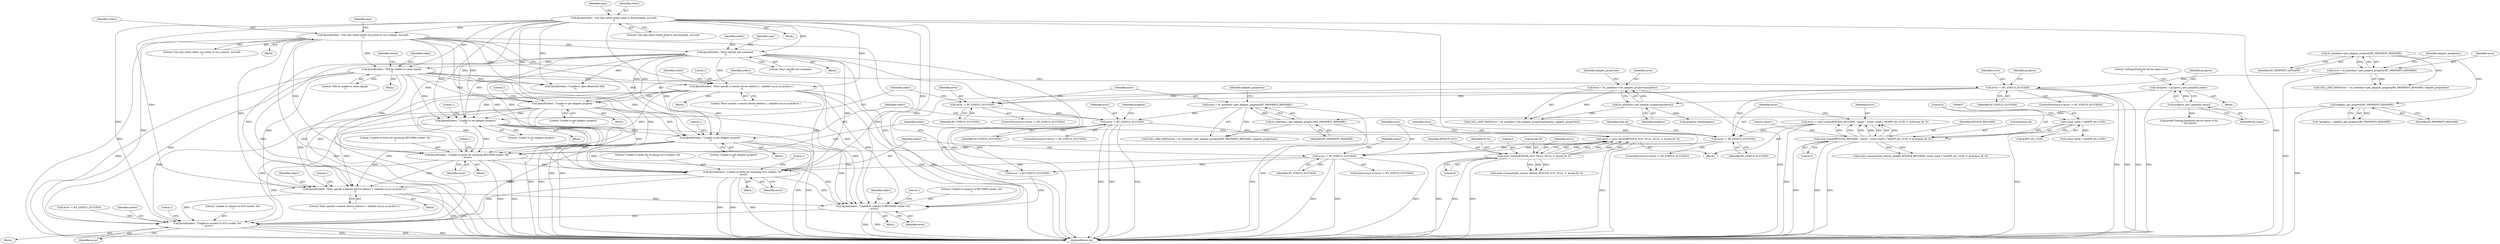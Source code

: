 digraph "0_Android_37c88107679d36c419572732b4af6e18bb2f7dce_6@API" {
"1000474" [label="(Call,fprintf(stderr, \"Unable to listen for incoming SCO sockets: %d\n\", error))"];
"1000376" [label="(Call,fprintf(stderr, \"Unable to set adapter property\n\"))"];
"1000178" [label="(Call,fprintf(stderr, \"Will be unable to catch signals\n\"))"];
"1000120" [label="(Call,fprintf(stderr, \"Can only select either bond or discoverable, not both\n\"))"];
"1000132" [label="(Call,fprintf(stderr, \"Can only select either sco_listen or sco_connect, not both\n\"))"];
"1000164" [label="(Call,fprintf(stderr, \"Must specify one command\n\"))"];
"1000261" [label="(Call,fprintf(stderr, \"Must specify a remote device address [ --bdaddr=xx:yy:zz:aa:bb:cc ]\n\"))"];
"1000322" [label="(Call,fprintf(stderr, \"Unable to get adapter property\n\"))"];
"1000392" [label="(Call,fprintf(stderr, \"Unable to get adapter property\n\"))"];
"1000449" [label="(Call,fprintf(stderr, \"Unable to listen for incoming RFCOMM socket: %d\n\", error))"];
"1000445" [label="(Call,error != BT_STATUS_SUCCESS)"];
"1000431" [label="(Call,error = sock->listen(BTSOCK_RFCOMM, \"meow\", (const uint8_t *)&HFP_AG_UUID, 0, &rfcomm_fd, 0))"];
"1000433" [label="(Call,sock->listen(BTSOCK_RFCOMM, \"meow\", (const uint8_t *)&HFP_AG_UUID, 0, &rfcomm_fd, 0))"];
"1000436" [label="(Call,(const uint8_t *)&HFP_AG_UUID)"];
"1000388" [label="(Call,error != BT_STATUS_SUCCESS)"];
"1000382" [label="(Call,error = bt_interface->get_adapter_property(BT_PROPERTY_BDNAME))"];
"1000384" [label="(Call,bt_interface->get_adapter_property(BT_PROPERTY_BDNAME))"];
"1000330" [label="(Call,adapter_get_property(BT_PROPERTY_BDNAME))"];
"1000314" [label="(Call,bt_interface->get_adapter_property(BT_PROPERTY_BDNAME))"];
"1000372" [label="(Call,error != BT_STATUS_SUCCESS)"];
"1000366" [label="(Call,error = bt_interface->set_adapter_property(property))"];
"1000368" [label="(Call,bt_interface->set_adapter_property(property))"];
"1000357" [label="(Call,*property = property_new_name(bd_name))"];
"1000359" [label="(Call,property_new_name(bd_name))"];
"1000318" [label="(Call,error != BT_STATUS_SUCCESS)"];
"1000312" [label="(Call,error = bt_interface->get_adapter_property(BT_PROPERTY_BDNAME))"];
"1000470" [label="(Call,error != BT_STATUS_SUCCESS)"];
"1000459" [label="(Call,error = sock->listen(BTSOCK_SCO, NULL, NULL, 5, &sock_fd, 0))"];
"1000461" [label="(Call,sock->listen(BTSOCK_SCO, NULL, NULL, 5, &sock_fd, 0))"];
"1000493" [label="(Call,fprintf(stderr, \"Must specify a remote device address [ --bdaddr=xx:yy:zz:aa:bb:cc ]\n\"))"];
"1000533" [label="(Call,fprintf(stderr, \"Unable to connect to RFCOMM socket: %d.\n\", error))"];
"1000564" [label="(Call,fprintf(stderr, \"Unable to connect to SCO socket: %d.\n\", error))"];
"1000177" [label="(Block,)"];
"1000383" [label="(Identifier,error)"];
"1000435" [label="(Literal,\"meow\")"];
"1000321" [label="(Block,)"];
"1000494" [label="(Identifier,stderr)"];
"1000452" [label="(Identifier,error)"];
"1000322" [label="(Call,fprintf(stderr, \"Unable to get adapter property\n\"))"];
"1000314" [label="(Call,bt_interface->get_adapter_property(BT_PROPERTY_BDNAME))"];
"1000432" [label="(Identifier,error)"];
"1000481" [label="(Identifier,stdout)"];
"1000495" [label="(Literal,\"Must specify a remote device address [ --bdaddr=xx:yy:zz:aa:bb:cc ]\n\")"];
"1000262" [label="(Identifier,stderr)"];
"1000133" [label="(Identifier,stderr)"];
"1000433" [label="(Call,sock->listen(BTSOCK_RFCOMM, \"meow\", (const uint8_t *)&HFP_AG_UUID, 0, &rfcomm_fd, 0))"];
"1000331" [label="(Identifier,BT_PROPERTY_BDNAME)"];
"1000463" [label="(Identifier,NULL)"];
"1000178" [label="(Call,fprintf(stderr, \"Will be unable to catch signals\n\"))"];
"1000137" [label="(Identifier,argv)"];
"1000567" [label="(Identifier,error)"];
"1000516" [label="(Call,sock->connect(&bt_remote_bdaddr, BTSOCK_RFCOMM, (const uint8_t *)&HFP_AG_UUID, 0, &rfcomm_fd, 0))"];
"1000370" [label="(Identifier,adapter_properties)"];
"1000134" [label="(Literal,\"Can only select either sco_listen or sco_connect, not both\n\")"];
"1000472" [label="(Identifier,BT_STATUS_SUCCESS)"];
"1000132" [label="(Call,fprintf(stderr, \"Can only select either sco_listen or sco_connect, not both\n\"))"];
"1000317" [label="(ControlStructure,if (error != BT_STATUS_SUCCESS))"];
"1000120" [label="(Call,fprintf(stderr, \"Can only select either bond or discoverable, not both\n\"))"];
"1000319" [label="(Identifier,error)"];
"1000371" [label="(ControlStructure,if (error != BT_STATUS_SUCCESS))"];
"1000550" [label="(Call,sock->connect(&bt_remote_bdaddr, BTSOCK_SCO, NULL, 5, &sock_fd, 0))"];
"1000316" [label="(Identifier,adapter_properties)"];
"1000311" [label="(Call,CALL_AND_WAIT(error = bt_interface->get_adapter_property(BT_PROPERTY_BDNAME), adapter_properties))"];
"1000381" [label="(Call,CALL_AND_WAIT(error = bt_interface->get_adapter_property(BT_PROPERTY_BDNAME), adapter_properties))"];
"1000377" [label="(Identifier,stderr)"];
"1000445" [label="(Call,error != BT_STATUS_SUCCESS)"];
"1000328" [label="(Call,*property = adapter_get_property(BT_PROPERTY_BDNAME))"];
"1000394" [label="(Literal,\"Unable to get adapter property\n\")"];
"1000465" [label="(Literal,5)"];
"1000323" [label="(Identifier,stderr)"];
"1000450" [label="(Identifier,stderr)"];
"1000536" [label="(Identifier,error)"];
"1000403" [label="(Block,)"];
"1000179" [label="(Identifier,stderr)"];
"1000329" [label="(Identifier,property)"];
"1000474" [label="(Call,fprintf(stderr, \"Unable to listen for incoming SCO sockets: %d\n\", error))"];
"1000393" [label="(Identifier,stderr)"];
"1000180" [label="(Literal,\"Will be unable to catch signals\n\")"];
"1000529" [label="(Call,error != BT_STATUS_SUCCESS)"];
"1000446" [label="(Identifier,error)"];
"1000125" [label="(Identifier,argv)"];
"1000560" [label="(Call,error != BT_STATUS_SUCCESS)"];
"1000451" [label="(Literal,\"Unable to listen for incoming RFCOMM socket: %d\n\")"];
"1000398" [label="(Identifier,property)"];
"1000434" [label="(Identifier,BTSOCK_RFCOMM)"];
"1000313" [label="(Identifier,error)"];
"1000479" [label="(Literal,1)"];
"1000466" [label="(Call,&sock_fd)"];
"1000470" [label="(Call,error != BT_STATUS_SUCCESS)"];
"1000131" [label="(Block,)"];
"1000476" [label="(Literal,\"Unable to listen for incoming SCO sockets: %d\n\")"];
"1000440" [label="(Literal,0)"];
"1000459" [label="(Call,error = sock->listen(BTSOCK_SCO, NULL, NULL, 5, &sock_fd, 0))"];
"1000462" [label="(Identifier,BTSOCK_SCO)"];
"1000261" [label="(Call,fprintf(stderr, \"Must specify a remote device address [ --bdaddr=xx:yy:zz:aa:bb:cc ]\n\"))"];
"1000358" [label="(Identifier,property)"];
"1000469" [label="(ControlStructure,if (error != BT_STATUS_SUCCESS))"];
"1000473" [label="(Block,)"];
"1000533" [label="(Call,fprintf(stderr, \"Unable to connect to RFCOMM socket: %d.\n\", error))"];
"1000538" [label="(Literal,1)"];
"1000438" [label="(Call,&HFP_AG_UUID)"];
"1000475" [label="(Identifier,stderr)"];
"1000367" [label="(Identifier,error)"];
"1000535" [label="(Literal,\"Unable to connect to RFCOMM socket: %d.\n\")"];
"1000376" [label="(Call,fprintf(stderr, \"Unable to set adapter property\n\"))"];
"1000460" [label="(Identifier,error)"];
"1000532" [label="(Block,)"];
"1000392" [label="(Call,fprintf(stderr, \"Unable to get adapter property\n\"))"];
"1000389" [label="(Identifier,error)"];
"1000441" [label="(Call,&rfcomm_fd)"];
"1000260" [label="(Block,)"];
"1000397" [label="(Call,property_free(property))"];
"1000122" [label="(Literal,\"Can only select either bond or discoverable, not both\n\")"];
"1000380" [label="(Literal,1)"];
"1000318" [label="(Call,error != BT_STATUS_SUCCESS)"];
"1000324" [label="(Literal,\"Unable to get adapter property\n\")"];
"1000563" [label="(Block,)"];
"1000375" [label="(Block,)"];
"1000493" [label="(Call,fprintf(stderr, \"Must specify a remote device address [ --bdaddr=xx:yy:zz:aa:bb:cc ]\n\"))"];
"1000457" [label="(Identifier,sock_fd)"];
"1000444" [label="(ControlStructure,if (error != BT_STATUS_SUCCESS))"];
"1000565" [label="(Identifier,stderr)"];
"1000385" [label="(Identifier,BT_PROPERTY_BDNAME)"];
"1000520" [label="(Call,(const uint8_t *)&HFP_AG_UUID)"];
"1000569" [label="(Literal,1)"];
"1000315" [label="(Identifier,BT_PROPERTY_BDNAME)"];
"1000362" [label="(Literal,\"Setting bluetooth device name to:%s\n\")"];
"1000330" [label="(Call,adapter_get_property(BT_PROPERTY_BDNAME))"];
"1000366" [label="(Call,error = bt_interface->set_adapter_property(property))"];
"1000566" [label="(Literal,\"Unable to connect to SCO socket: %d.\n\")"];
"1000326" [label="(Literal,1)"];
"1000454" [label="(Literal,1)"];
"1000368" [label="(Call,bt_interface->set_adapter_property(property))"];
"1000391" [label="(Block,)"];
"1000492" [label="(Block,)"];
"1000121" [label="(Identifier,stderr)"];
"1000265" [label="(Literal,1)"];
"1000360" [label="(Identifier,bd_name)"];
"1000431" [label="(Call,error = sock->listen(BTSOCK_RFCOMM, \"meow\", (const uint8_t *)&HFP_AG_UUID, 0, &rfcomm_fd, 0))"];
"1000384" [label="(Call,bt_interface->get_adapter_property(BT_PROPERTY_BDNAME))"];
"1000497" [label="(Literal,1)"];
"1000382" [label="(Call,error = bt_interface->get_adapter_property(BT_PROPERTY_BDNAME))"];
"1000189" [label="(Call,fprintf(stderr, \"Unable to open Bluetooth HAL.\n\"))"];
"1000390" [label="(Identifier,BT_STATUS_SUCCESS)"];
"1000182" [label="(Identifier,stdout)"];
"1000349" [label="(Block,)"];
"1000165" [label="(Identifier,stderr)"];
"1000164" [label="(Call,fprintf(stderr, \"Must specify one command\n\"))"];
"1000357" [label="(Call,*property = property_new_name(bd_name))"];
"1000373" [label="(Identifier,error)"];
"1000169" [label="(Identifier,argv)"];
"1000436" [label="(Call,(const uint8_t *)&HFP_AG_UUID)"];
"1000263" [label="(Literal,\"Must specify a remote device address [ --bdaddr=xx:yy:zz:aa:bb:cc ]\n\")"];
"1000388" [label="(Call,error != BT_STATUS_SUCCESS)"];
"1000166" [label="(Literal,\"Must specify one command\n\")"];
"1000448" [label="(Block,)"];
"1000387" [label="(ControlStructure,if (error != BT_STATUS_SUCCESS))"];
"1000365" [label="(Call,CALL_AND_WAIT(error = bt_interface->set_adapter_property(property), adapter_properties))"];
"1000464" [label="(Identifier,NULL)"];
"1000471" [label="(Identifier,error)"];
"1000386" [label="(Identifier,adapter_properties)"];
"1000361" [label="(Call,printf(\"Setting bluetooth device name to:%s\n\", bd_name))"];
"1000564" [label="(Call,fprintf(stderr, \"Unable to connect to SCO socket: %d.\n\", error))"];
"1000461" [label="(Call,sock->listen(BTSOCK_SCO, NULL, NULL, 5, &sock_fd, 0))"];
"1000468" [label="(Literal,0)"];
"1000447" [label="(Identifier,BT_STATUS_SUCCESS)"];
"1000369" [label="(Identifier,property)"];
"1000372" [label="(Call,error != BT_STATUS_SUCCESS)"];
"1000374" [label="(Identifier,BT_STATUS_SUCCESS)"];
"1000477" [label="(Identifier,error)"];
"1000396" [label="(Literal,1)"];
"1000449" [label="(Call,fprintf(stderr, \"Unable to listen for incoming RFCOMM socket: %d\n\", error))"];
"1000312" [label="(Call,error = bt_interface->get_adapter_property(BT_PROPERTY_BDNAME))"];
"1000359" [label="(Call,property_new_name(bd_name))"];
"1000578" [label="(MethodReturn,int)"];
"1000378" [label="(Literal,\"Unable to set adapter property\n\")"];
"1000320" [label="(Identifier,BT_STATUS_SUCCESS)"];
"1000534" [label="(Identifier,stderr)"];
"1000443" [label="(Literal,0)"];
"1000119" [label="(Block,)"];
"1000163" [label="(Block,)"];
"1000474" -> "1000473"  [label="AST: "];
"1000474" -> "1000477"  [label="CFG: "];
"1000475" -> "1000474"  [label="AST: "];
"1000476" -> "1000474"  [label="AST: "];
"1000477" -> "1000474"  [label="AST: "];
"1000479" -> "1000474"  [label="CFG: "];
"1000474" -> "1000578"  [label="DDG: "];
"1000474" -> "1000578"  [label="DDG: "];
"1000474" -> "1000578"  [label="DDG: "];
"1000376" -> "1000474"  [label="DDG: "];
"1000178" -> "1000474"  [label="DDG: "];
"1000392" -> "1000474"  [label="DDG: "];
"1000449" -> "1000474"  [label="DDG: "];
"1000120" -> "1000474"  [label="DDG: "];
"1000132" -> "1000474"  [label="DDG: "];
"1000261" -> "1000474"  [label="DDG: "];
"1000322" -> "1000474"  [label="DDG: "];
"1000164" -> "1000474"  [label="DDG: "];
"1000470" -> "1000474"  [label="DDG: "];
"1000474" -> "1000493"  [label="DDG: "];
"1000474" -> "1000533"  [label="DDG: "];
"1000474" -> "1000564"  [label="DDG: "];
"1000376" -> "1000375"  [label="AST: "];
"1000376" -> "1000378"  [label="CFG: "];
"1000377" -> "1000376"  [label="AST: "];
"1000378" -> "1000376"  [label="AST: "];
"1000380" -> "1000376"  [label="CFG: "];
"1000376" -> "1000578"  [label="DDG: "];
"1000376" -> "1000578"  [label="DDG: "];
"1000178" -> "1000376"  [label="DDG: "];
"1000120" -> "1000376"  [label="DDG: "];
"1000132" -> "1000376"  [label="DDG: "];
"1000261" -> "1000376"  [label="DDG: "];
"1000322" -> "1000376"  [label="DDG: "];
"1000164" -> "1000376"  [label="DDG: "];
"1000376" -> "1000392"  [label="DDG: "];
"1000376" -> "1000449"  [label="DDG: "];
"1000376" -> "1000493"  [label="DDG: "];
"1000376" -> "1000533"  [label="DDG: "];
"1000376" -> "1000564"  [label="DDG: "];
"1000178" -> "1000177"  [label="AST: "];
"1000178" -> "1000180"  [label="CFG: "];
"1000179" -> "1000178"  [label="AST: "];
"1000180" -> "1000178"  [label="AST: "];
"1000182" -> "1000178"  [label="CFG: "];
"1000178" -> "1000578"  [label="DDG: "];
"1000178" -> "1000578"  [label="DDG: "];
"1000120" -> "1000178"  [label="DDG: "];
"1000132" -> "1000178"  [label="DDG: "];
"1000164" -> "1000178"  [label="DDG: "];
"1000178" -> "1000189"  [label="DDG: "];
"1000178" -> "1000261"  [label="DDG: "];
"1000178" -> "1000322"  [label="DDG: "];
"1000178" -> "1000392"  [label="DDG: "];
"1000178" -> "1000449"  [label="DDG: "];
"1000178" -> "1000493"  [label="DDG: "];
"1000178" -> "1000533"  [label="DDG: "];
"1000178" -> "1000564"  [label="DDG: "];
"1000120" -> "1000119"  [label="AST: "];
"1000120" -> "1000122"  [label="CFG: "];
"1000121" -> "1000120"  [label="AST: "];
"1000122" -> "1000120"  [label="AST: "];
"1000125" -> "1000120"  [label="CFG: "];
"1000120" -> "1000578"  [label="DDG: "];
"1000120" -> "1000578"  [label="DDG: "];
"1000120" -> "1000132"  [label="DDG: "];
"1000120" -> "1000164"  [label="DDG: "];
"1000120" -> "1000189"  [label="DDG: "];
"1000120" -> "1000261"  [label="DDG: "];
"1000120" -> "1000322"  [label="DDG: "];
"1000120" -> "1000392"  [label="DDG: "];
"1000120" -> "1000449"  [label="DDG: "];
"1000120" -> "1000493"  [label="DDG: "];
"1000120" -> "1000533"  [label="DDG: "];
"1000120" -> "1000564"  [label="DDG: "];
"1000132" -> "1000131"  [label="AST: "];
"1000132" -> "1000134"  [label="CFG: "];
"1000133" -> "1000132"  [label="AST: "];
"1000134" -> "1000132"  [label="AST: "];
"1000137" -> "1000132"  [label="CFG: "];
"1000132" -> "1000578"  [label="DDG: "];
"1000132" -> "1000578"  [label="DDG: "];
"1000132" -> "1000164"  [label="DDG: "];
"1000132" -> "1000189"  [label="DDG: "];
"1000132" -> "1000261"  [label="DDG: "];
"1000132" -> "1000322"  [label="DDG: "];
"1000132" -> "1000392"  [label="DDG: "];
"1000132" -> "1000449"  [label="DDG: "];
"1000132" -> "1000493"  [label="DDG: "];
"1000132" -> "1000533"  [label="DDG: "];
"1000132" -> "1000564"  [label="DDG: "];
"1000164" -> "1000163"  [label="AST: "];
"1000164" -> "1000166"  [label="CFG: "];
"1000165" -> "1000164"  [label="AST: "];
"1000166" -> "1000164"  [label="AST: "];
"1000169" -> "1000164"  [label="CFG: "];
"1000164" -> "1000578"  [label="DDG: "];
"1000164" -> "1000578"  [label="DDG: "];
"1000164" -> "1000189"  [label="DDG: "];
"1000164" -> "1000261"  [label="DDG: "];
"1000164" -> "1000322"  [label="DDG: "];
"1000164" -> "1000392"  [label="DDG: "];
"1000164" -> "1000449"  [label="DDG: "];
"1000164" -> "1000493"  [label="DDG: "];
"1000164" -> "1000533"  [label="DDG: "];
"1000164" -> "1000564"  [label="DDG: "];
"1000261" -> "1000260"  [label="AST: "];
"1000261" -> "1000263"  [label="CFG: "];
"1000262" -> "1000261"  [label="AST: "];
"1000263" -> "1000261"  [label="AST: "];
"1000265" -> "1000261"  [label="CFG: "];
"1000261" -> "1000578"  [label="DDG: "];
"1000261" -> "1000578"  [label="DDG: "];
"1000261" -> "1000322"  [label="DDG: "];
"1000261" -> "1000392"  [label="DDG: "];
"1000261" -> "1000449"  [label="DDG: "];
"1000261" -> "1000493"  [label="DDG: "];
"1000261" -> "1000533"  [label="DDG: "];
"1000261" -> "1000564"  [label="DDG: "];
"1000322" -> "1000321"  [label="AST: "];
"1000322" -> "1000324"  [label="CFG: "];
"1000323" -> "1000322"  [label="AST: "];
"1000324" -> "1000322"  [label="AST: "];
"1000326" -> "1000322"  [label="CFG: "];
"1000322" -> "1000578"  [label="DDG: "];
"1000322" -> "1000578"  [label="DDG: "];
"1000322" -> "1000392"  [label="DDG: "];
"1000322" -> "1000449"  [label="DDG: "];
"1000322" -> "1000493"  [label="DDG: "];
"1000322" -> "1000533"  [label="DDG: "];
"1000322" -> "1000564"  [label="DDG: "];
"1000392" -> "1000391"  [label="AST: "];
"1000392" -> "1000394"  [label="CFG: "];
"1000393" -> "1000392"  [label="AST: "];
"1000394" -> "1000392"  [label="AST: "];
"1000396" -> "1000392"  [label="CFG: "];
"1000392" -> "1000578"  [label="DDG: "];
"1000392" -> "1000578"  [label="DDG: "];
"1000392" -> "1000449"  [label="DDG: "];
"1000392" -> "1000493"  [label="DDG: "];
"1000392" -> "1000533"  [label="DDG: "];
"1000392" -> "1000564"  [label="DDG: "];
"1000449" -> "1000448"  [label="AST: "];
"1000449" -> "1000452"  [label="CFG: "];
"1000450" -> "1000449"  [label="AST: "];
"1000451" -> "1000449"  [label="AST: "];
"1000452" -> "1000449"  [label="AST: "];
"1000454" -> "1000449"  [label="CFG: "];
"1000449" -> "1000578"  [label="DDG: "];
"1000449" -> "1000578"  [label="DDG: "];
"1000445" -> "1000449"  [label="DDG: "];
"1000449" -> "1000493"  [label="DDG: "];
"1000449" -> "1000533"  [label="DDG: "];
"1000449" -> "1000564"  [label="DDG: "];
"1000445" -> "1000444"  [label="AST: "];
"1000445" -> "1000447"  [label="CFG: "];
"1000446" -> "1000445"  [label="AST: "];
"1000447" -> "1000445"  [label="AST: "];
"1000450" -> "1000445"  [label="CFG: "];
"1000457" -> "1000445"  [label="CFG: "];
"1000431" -> "1000445"  [label="DDG: "];
"1000388" -> "1000445"  [label="DDG: "];
"1000318" -> "1000445"  [label="DDG: "];
"1000445" -> "1000470"  [label="DDG: "];
"1000431" -> "1000403"  [label="AST: "];
"1000431" -> "1000433"  [label="CFG: "];
"1000432" -> "1000431"  [label="AST: "];
"1000433" -> "1000431"  [label="AST: "];
"1000446" -> "1000431"  [label="CFG: "];
"1000431" -> "1000578"  [label="DDG: "];
"1000433" -> "1000431"  [label="DDG: "];
"1000433" -> "1000431"  [label="DDG: "];
"1000433" -> "1000431"  [label="DDG: "];
"1000433" -> "1000431"  [label="DDG: "];
"1000433" -> "1000431"  [label="DDG: "];
"1000433" -> "1000443"  [label="CFG: "];
"1000434" -> "1000433"  [label="AST: "];
"1000435" -> "1000433"  [label="AST: "];
"1000436" -> "1000433"  [label="AST: "];
"1000440" -> "1000433"  [label="AST: "];
"1000441" -> "1000433"  [label="AST: "];
"1000443" -> "1000433"  [label="AST: "];
"1000433" -> "1000578"  [label="DDG: "];
"1000433" -> "1000578"  [label="DDG: "];
"1000433" -> "1000578"  [label="DDG: "];
"1000436" -> "1000433"  [label="DDG: "];
"1000433" -> "1000516"  [label="DDG: "];
"1000433" -> "1000516"  [label="DDG: "];
"1000436" -> "1000438"  [label="CFG: "];
"1000437" -> "1000436"  [label="AST: "];
"1000438" -> "1000436"  [label="AST: "];
"1000440" -> "1000436"  [label="CFG: "];
"1000436" -> "1000578"  [label="DDG: "];
"1000436" -> "1000520"  [label="DDG: "];
"1000388" -> "1000387"  [label="AST: "];
"1000388" -> "1000390"  [label="CFG: "];
"1000389" -> "1000388"  [label="AST: "];
"1000390" -> "1000388"  [label="AST: "];
"1000393" -> "1000388"  [label="CFG: "];
"1000398" -> "1000388"  [label="CFG: "];
"1000388" -> "1000578"  [label="DDG: "];
"1000388" -> "1000578"  [label="DDG: "];
"1000388" -> "1000578"  [label="DDG: "];
"1000382" -> "1000388"  [label="DDG: "];
"1000372" -> "1000388"  [label="DDG: "];
"1000388" -> "1000529"  [label="DDG: "];
"1000382" -> "1000381"  [label="AST: "];
"1000382" -> "1000384"  [label="CFG: "];
"1000383" -> "1000382"  [label="AST: "];
"1000384" -> "1000382"  [label="AST: "];
"1000386" -> "1000382"  [label="CFG: "];
"1000382" -> "1000578"  [label="DDG: "];
"1000382" -> "1000381"  [label="DDG: "];
"1000384" -> "1000382"  [label="DDG: "];
"1000384" -> "1000385"  [label="CFG: "];
"1000385" -> "1000384"  [label="AST: "];
"1000384" -> "1000578"  [label="DDG: "];
"1000384" -> "1000381"  [label="DDG: "];
"1000330" -> "1000384"  [label="DDG: "];
"1000330" -> "1000328"  [label="AST: "];
"1000330" -> "1000331"  [label="CFG: "];
"1000331" -> "1000330"  [label="AST: "];
"1000328" -> "1000330"  [label="CFG: "];
"1000330" -> "1000578"  [label="DDG: "];
"1000330" -> "1000328"  [label="DDG: "];
"1000314" -> "1000330"  [label="DDG: "];
"1000314" -> "1000312"  [label="AST: "];
"1000314" -> "1000315"  [label="CFG: "];
"1000315" -> "1000314"  [label="AST: "];
"1000312" -> "1000314"  [label="CFG: "];
"1000314" -> "1000311"  [label="DDG: "];
"1000314" -> "1000312"  [label="DDG: "];
"1000372" -> "1000371"  [label="AST: "];
"1000372" -> "1000374"  [label="CFG: "];
"1000373" -> "1000372"  [label="AST: "];
"1000374" -> "1000372"  [label="AST: "];
"1000377" -> "1000372"  [label="CFG: "];
"1000383" -> "1000372"  [label="CFG: "];
"1000366" -> "1000372"  [label="DDG: "];
"1000318" -> "1000372"  [label="DDG: "];
"1000366" -> "1000365"  [label="AST: "];
"1000366" -> "1000368"  [label="CFG: "];
"1000367" -> "1000366"  [label="AST: "];
"1000368" -> "1000366"  [label="AST: "];
"1000370" -> "1000366"  [label="CFG: "];
"1000366" -> "1000578"  [label="DDG: "];
"1000366" -> "1000365"  [label="DDG: "];
"1000368" -> "1000366"  [label="DDG: "];
"1000368" -> "1000369"  [label="CFG: "];
"1000369" -> "1000368"  [label="AST: "];
"1000368" -> "1000365"  [label="DDG: "];
"1000357" -> "1000368"  [label="DDG: "];
"1000368" -> "1000397"  [label="DDG: "];
"1000357" -> "1000349"  [label="AST: "];
"1000357" -> "1000359"  [label="CFG: "];
"1000358" -> "1000357"  [label="AST: "];
"1000359" -> "1000357"  [label="AST: "];
"1000362" -> "1000357"  [label="CFG: "];
"1000357" -> "1000578"  [label="DDG: "];
"1000359" -> "1000357"  [label="DDG: "];
"1000359" -> "1000360"  [label="CFG: "];
"1000360" -> "1000359"  [label="AST: "];
"1000359" -> "1000361"  [label="DDG: "];
"1000318" -> "1000317"  [label="AST: "];
"1000318" -> "1000320"  [label="CFG: "];
"1000319" -> "1000318"  [label="AST: "];
"1000320" -> "1000318"  [label="AST: "];
"1000323" -> "1000318"  [label="CFG: "];
"1000329" -> "1000318"  [label="CFG: "];
"1000318" -> "1000578"  [label="DDG: "];
"1000318" -> "1000578"  [label="DDG: "];
"1000318" -> "1000578"  [label="DDG: "];
"1000312" -> "1000318"  [label="DDG: "];
"1000318" -> "1000529"  [label="DDG: "];
"1000312" -> "1000311"  [label="AST: "];
"1000313" -> "1000312"  [label="AST: "];
"1000316" -> "1000312"  [label="CFG: "];
"1000312" -> "1000578"  [label="DDG: "];
"1000312" -> "1000311"  [label="DDG: "];
"1000470" -> "1000469"  [label="AST: "];
"1000470" -> "1000472"  [label="CFG: "];
"1000471" -> "1000470"  [label="AST: "];
"1000472" -> "1000470"  [label="AST: "];
"1000475" -> "1000470"  [label="CFG: "];
"1000481" -> "1000470"  [label="CFG: "];
"1000470" -> "1000578"  [label="DDG: "];
"1000470" -> "1000578"  [label="DDG: "];
"1000470" -> "1000578"  [label="DDG: "];
"1000459" -> "1000470"  [label="DDG: "];
"1000470" -> "1000529"  [label="DDG: "];
"1000459" -> "1000403"  [label="AST: "];
"1000459" -> "1000461"  [label="CFG: "];
"1000460" -> "1000459"  [label="AST: "];
"1000461" -> "1000459"  [label="AST: "];
"1000471" -> "1000459"  [label="CFG: "];
"1000459" -> "1000578"  [label="DDG: "];
"1000461" -> "1000459"  [label="DDG: "];
"1000461" -> "1000459"  [label="DDG: "];
"1000461" -> "1000459"  [label="DDG: "];
"1000461" -> "1000459"  [label="DDG: "];
"1000461" -> "1000459"  [label="DDG: "];
"1000461" -> "1000468"  [label="CFG: "];
"1000462" -> "1000461"  [label="AST: "];
"1000463" -> "1000461"  [label="AST: "];
"1000464" -> "1000461"  [label="AST: "];
"1000465" -> "1000461"  [label="AST: "];
"1000466" -> "1000461"  [label="AST: "];
"1000468" -> "1000461"  [label="AST: "];
"1000461" -> "1000578"  [label="DDG: "];
"1000461" -> "1000578"  [label="DDG: "];
"1000461" -> "1000578"  [label="DDG: "];
"1000461" -> "1000550"  [label="DDG: "];
"1000461" -> "1000550"  [label="DDG: "];
"1000461" -> "1000550"  [label="DDG: "];
"1000493" -> "1000492"  [label="AST: "];
"1000493" -> "1000495"  [label="CFG: "];
"1000494" -> "1000493"  [label="AST: "];
"1000495" -> "1000493"  [label="AST: "];
"1000497" -> "1000493"  [label="CFG: "];
"1000493" -> "1000578"  [label="DDG: "];
"1000493" -> "1000578"  [label="DDG: "];
"1000493" -> "1000533"  [label="DDG: "];
"1000493" -> "1000564"  [label="DDG: "];
"1000533" -> "1000532"  [label="AST: "];
"1000533" -> "1000536"  [label="CFG: "];
"1000534" -> "1000533"  [label="AST: "];
"1000535" -> "1000533"  [label="AST: "];
"1000536" -> "1000533"  [label="AST: "];
"1000538" -> "1000533"  [label="CFG: "];
"1000533" -> "1000578"  [label="DDG: "];
"1000533" -> "1000578"  [label="DDG: "];
"1000529" -> "1000533"  [label="DDG: "];
"1000533" -> "1000564"  [label="DDG: "];
"1000564" -> "1000563"  [label="AST: "];
"1000564" -> "1000567"  [label="CFG: "];
"1000565" -> "1000564"  [label="AST: "];
"1000566" -> "1000564"  [label="AST: "];
"1000567" -> "1000564"  [label="AST: "];
"1000569" -> "1000564"  [label="CFG: "];
"1000564" -> "1000578"  [label="DDG: "];
"1000564" -> "1000578"  [label="DDG: "];
"1000564" -> "1000578"  [label="DDG: "];
"1000560" -> "1000564"  [label="DDG: "];
}
